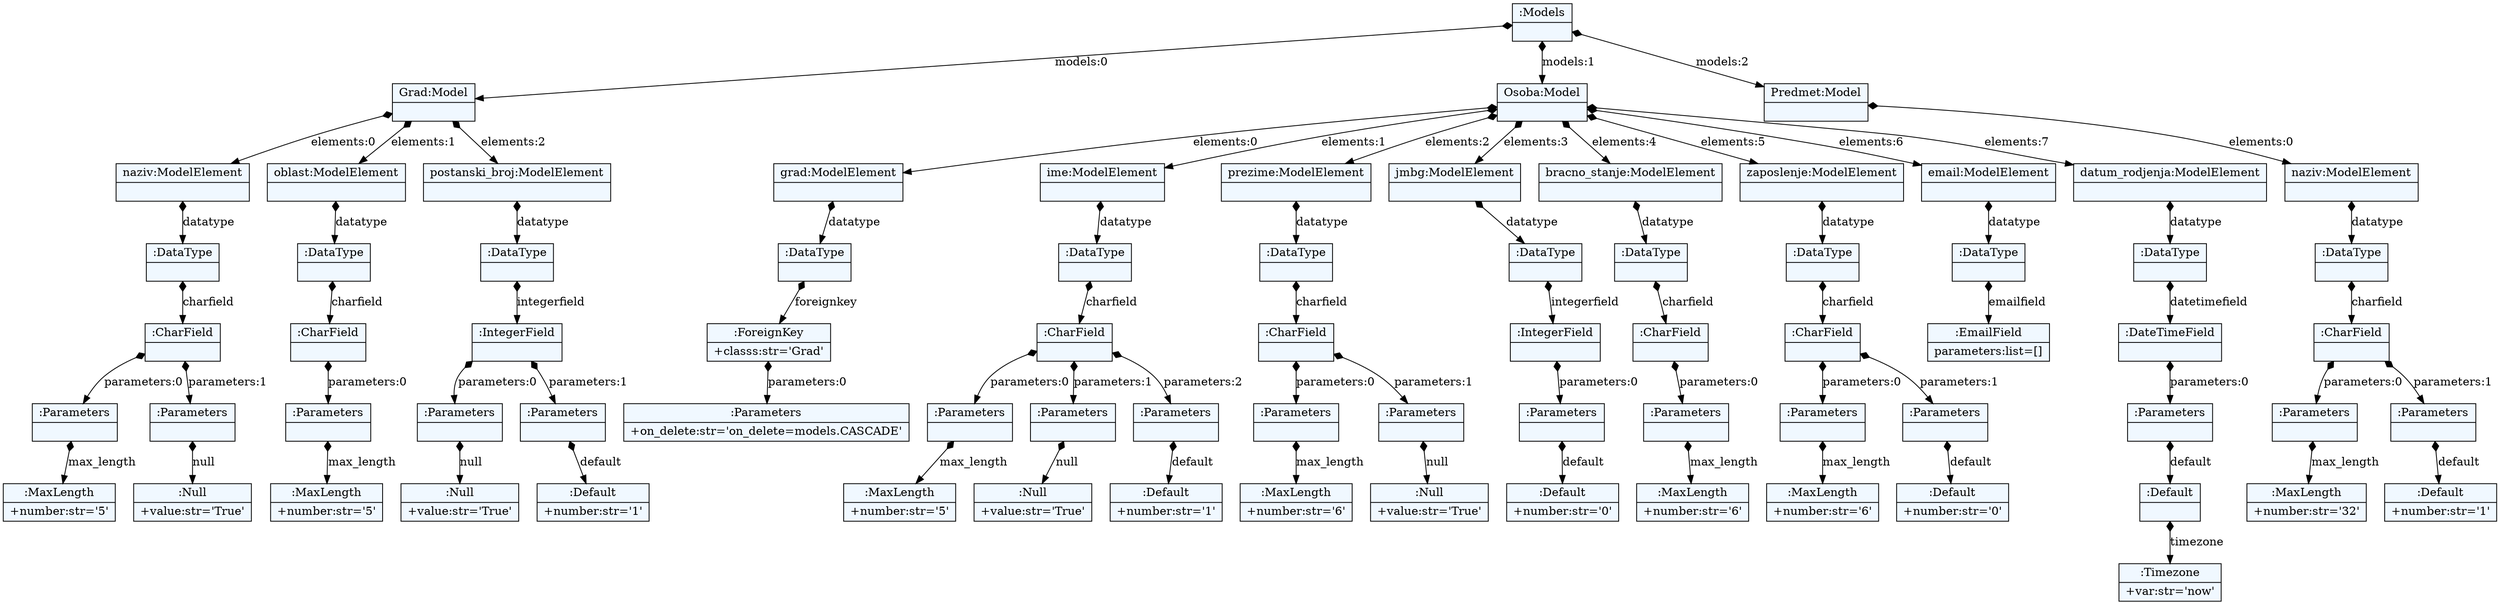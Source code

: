 
    digraph xtext {
    fontname = "Bitstream Vera Sans"
    fontsize = 8
    node[
        shape=record,
        style=filled,
        fillcolor=aliceblue
    ]
    nodesep = 0.3
    edge[dir=black,arrowtail=empty]


1373621437664 -> 1373621476152 [label="models:0" arrowtail=diamond dir=both]
1373621476152 -> 1373621476712 [label="elements:0" arrowtail=diamond dir=both]
1373621476712 -> 1373621426776 [label="datatype" arrowtail=diamond dir=both]
1373621426776 -> 1373621476544 [label="charfield" arrowtail=diamond dir=both]
1373621476544 -> 1373621476992 [label="parameters:0" arrowtail=diamond dir=both]
1373621476992 -> 1373621477104 [label="max_length" arrowtail=diamond dir=both]
1373621477104[label="{:MaxLength|+number:str='5'\l}"]
1373621476992[label="{:Parameters|}"]
1373621476544 -> 1373621477048 [label="parameters:1" arrowtail=diamond dir=both]
1373621477048 -> 1373621477216 [label="null" arrowtail=diamond dir=both]
1373621477216[label="{:Null|+value:str='True'\l}"]
1373621477048[label="{:Parameters|}"]
1373621476544[label="{:CharField|}"]
1373621426776[label="{:DataType|}"]
1373621476712[label="{naziv:ModelElement|}"]
1373621476152 -> 1373621476208 [label="elements:1" arrowtail=diamond dir=both]
1373621476208 -> 1373621476376 [label="datatype" arrowtail=diamond dir=both]
1373621476376 -> 1373621476936 [label="charfield" arrowtail=diamond dir=both]
1373621476936 -> 1373621461120 [label="parameters:0" arrowtail=diamond dir=both]
1373621461120 -> 1373621461176 [label="max_length" arrowtail=diamond dir=both]
1373621461176[label="{:MaxLength|+number:str='5'\l}"]
1373621461120[label="{:Parameters|}"]
1373621476936[label="{:CharField|}"]
1373621476376[label="{:DataType|}"]
1373621476208[label="{oblast:ModelElement|}"]
1373621476152 -> 1373621476824 [label="elements:2" arrowtail=diamond dir=both]
1373621476824 -> 1373621476880 [label="datatype" arrowtail=diamond dir=both]
1373621476880 -> 1373621477272 [label="integerfield" arrowtail=diamond dir=both]
1373621477272 -> 1373621461400 [label="parameters:0" arrowtail=diamond dir=both]
1373621461400 -> 1373621461456 [label="null" arrowtail=diamond dir=both]
1373621461456[label="{:Null|+value:str='True'\l}"]
1373621461400[label="{:Parameters|}"]
1373621477272 -> 1373621461344 [label="parameters:1" arrowtail=diamond dir=both]
1373621461344 -> 1373621461568 [label="default" arrowtail=diamond dir=both]
1373621461568[label="{:Default|+number:str='1'\l}"]
1373621461344[label="{:Parameters|}"]
1373621477272[label="{:IntegerField|}"]
1373621476880[label="{:DataType|}"]
1373621476824[label="{postanski_broj:ModelElement|}"]
1373621476152[label="{Grad:Model|}"]
1373621437664 -> 1373621476320 [label="models:1" arrowtail=diamond dir=both]
1373621476320 -> 1373621476432 [label="elements:0" arrowtail=diamond dir=both]
1373621476432 -> 1373621477328 [label="datatype" arrowtail=diamond dir=both]
1373621477328 -> 1373621461232 [label="foreignkey" arrowtail=diamond dir=both]
1373621461232 -> 1373621461736 [label="parameters:0" arrowtail=diamond dir=both]
1373621461736[label="{:Parameters|+on_delete:str='on_delete=models.CASCADE'\l}"]
1373621461232[label="{:ForeignKey|+classs:str='Grad'\l}"]
1373621477328[label="{:DataType|}"]
1373621476432[label="{grad:ModelElement|}"]
1373621476320 -> 1373621477160 [label="elements:1" arrowtail=diamond dir=both]
1373621477160 -> 1373621461512 [label="datatype" arrowtail=diamond dir=both]
1373621461512 -> 1373621461624 [label="charfield" arrowtail=diamond dir=both]
1373621461624 -> 1373621462016 [label="parameters:0" arrowtail=diamond dir=both]
1373621462016 -> 1373621462128 [label="max_length" arrowtail=diamond dir=both]
1373621462128[label="{:MaxLength|+number:str='5'\l}"]
1373621462016[label="{:Parameters|}"]
1373621461624 -> 1373621462072 [label="parameters:1" arrowtail=diamond dir=both]
1373621462072 -> 1373621462240 [label="null" arrowtail=diamond dir=both]
1373621462240[label="{:Null|+value:str='True'\l}"]
1373621462072[label="{:Parameters|}"]
1373621461624 -> 1373621462184 [label="parameters:2" arrowtail=diamond dir=both]
1373621462184 -> 1373621462296 [label="default" arrowtail=diamond dir=both]
1373621462296[label="{:Default|+number:str='1'\l}"]
1373621462184[label="{:Parameters|}"]
1373621461624[label="{:CharField|}"]
1373621461512[label="{:DataType|}"]
1373621477160[label="{ime:ModelElement|}"]
1373621476320 -> 1373621461064 [label="elements:2" arrowtail=diamond dir=both]
1373621461064 -> 1373621461792 [label="datatype" arrowtail=diamond dir=both]
1373621461792 -> 1373621461904 [label="charfield" arrowtail=diamond dir=both]
1373621461904 -> 1373621462576 [label="parameters:0" arrowtail=diamond dir=both]
1373621462576 -> 1373621462632 [label="max_length" arrowtail=diamond dir=both]
1373621462632[label="{:MaxLength|+number:str='6'\l}"]
1373621462576[label="{:Parameters|}"]
1373621461904 -> 1373621462520 [label="parameters:1" arrowtail=diamond dir=both]
1373621462520 -> 1373621462744 [label="null" arrowtail=diamond dir=both]
1373621462744[label="{:Null|+value:str='True'\l}"]
1373621462520[label="{:Parameters|}"]
1373621461904[label="{:CharField|}"]
1373621461792[label="{:DataType|}"]
1373621461064[label="{prezime:ModelElement|}"]
1373621476320 -> 1373621461288 [label="elements:3" arrowtail=diamond dir=both]
1373621461288 -> 1373621461960 [label="datatype" arrowtail=diamond dir=both]
1373621461960 -> 1373621462408 [label="integerfield" arrowtail=diamond dir=both]
1373621462408 -> 1373621462968 [label="parameters:0" arrowtail=diamond dir=both]
1373621462968 -> 1373621463024 [label="default" arrowtail=diamond dir=both]
1373621463024[label="{:Default|+number:str='0'\l}"]
1373621462968[label="{:Parameters|}"]
1373621462408[label="{:IntegerField|}"]
1373621461960[label="{:DataType|}"]
1373621461288[label="{jmbg:ModelElement|}"]
1373621476320 -> 1373621461680 [label="elements:4" arrowtail=diamond dir=both]
1373621461680 -> 1373621462464 [label="datatype" arrowtail=diamond dir=both]
1373621462464 -> 1373621462800 [label="charfield" arrowtail=diamond dir=both]
1373621462800 -> 1373621463248 [label="parameters:0" arrowtail=diamond dir=both]
1373621463248 -> 1373621463304 [label="max_length" arrowtail=diamond dir=both]
1373621463304[label="{:MaxLength|+number:str='6'\l}"]
1373621463248[label="{:Parameters|}"]
1373621462800[label="{:CharField|}"]
1373621462464[label="{:DataType|}"]
1373621461680[label="{bracno_stanje:ModelElement|}"]
1373621476320 -> 1373621461848 [label="elements:5" arrowtail=diamond dir=both]
1373621461848 -> 1373621462856 [label="datatype" arrowtail=diamond dir=both]
1373621462856 -> 1373621463136 [label="charfield" arrowtail=diamond dir=both]
1373621463136 -> 1373621463528 [label="parameters:0" arrowtail=diamond dir=both]
1373621463528 -> 1373621463584 [label="max_length" arrowtail=diamond dir=both]
1373621463584[label="{:MaxLength|+number:str='6'\l}"]
1373621463528[label="{:Parameters|}"]
1373621463136 -> 1373621463472 [label="parameters:1" arrowtail=diamond dir=both]
1373621463472 -> 1373621463696 [label="default" arrowtail=diamond dir=both]
1373621463696[label="{:Default|+number:str='0'\l}"]
1373621463472[label="{:Parameters|}"]
1373621463136[label="{:CharField|}"]
1373621462856[label="{:DataType|}"]
1373621461848[label="{zaposlenje:ModelElement|}"]
1373621476320 -> 1373621462352 [label="elements:6" arrowtail=diamond dir=both]
1373621462352 -> 1373621463080 [label="datatype" arrowtail=diamond dir=both]
1373621463080 -> 1373621463416 [label="emailfield" arrowtail=diamond dir=both]
1373621463416[label="{:EmailField|parameters:list=[]\l}"]
1373621463080[label="{:DataType|}"]
1373621462352[label="{email:ModelElement|}"]
1373621476320 -> 1373621462688 [label="elements:7" arrowtail=diamond dir=both]
1373621462688 -> 1373621463360 [label="datatype" arrowtail=diamond dir=both]
1373621463360 -> 1373621463808 [label="datetimefield" arrowtail=diamond dir=both]
1373621463808 -> 1373621464032 [label="parameters:0" arrowtail=diamond dir=both]
1373621464032 -> 1373621464144 [label="default" arrowtail=diamond dir=both]
1373621464144 -> 1373621464312 [label="timezone" arrowtail=diamond dir=both]
1373621464312[label="{:Timezone|+var:str='now'\l}"]
1373621464144[label="{:Default|}"]
1373621464032[label="{:Parameters|}"]
1373621463808[label="{:DateTimeField|}"]
1373621463360[label="{:DataType|}"]
1373621462688[label="{datum_rodjenja:ModelElement|}"]
1373621476320[label="{Osoba:Model|}"]
1373621437664 -> 1373621476656 [label="models:2" arrowtail=diamond dir=both]
1373621476656 -> 1373621462912 [label="elements:0" arrowtail=diamond dir=both]
1373621462912 -> 1373621463920 [label="datatype" arrowtail=diamond dir=both]
1373621463920 -> 1373621463864 [label="charfield" arrowtail=diamond dir=both]
1373621463864 -> 1373621464424 [label="parameters:0" arrowtail=diamond dir=both]
1373621464424 -> 1373621464480 [label="max_length" arrowtail=diamond dir=both]
1373621464480[label="{:MaxLength|+number:str='32'\l}"]
1373621464424[label="{:Parameters|}"]
1373621463864 -> 1373621464536 [label="parameters:1" arrowtail=diamond dir=both]
1373621464536 -> 1373621464648 [label="default" arrowtail=diamond dir=both]
1373621464648[label="{:Default|+number:str='1'\l}"]
1373621464536[label="{:Parameters|}"]
1373621463864[label="{:CharField|}"]
1373621463920[label="{:DataType|}"]
1373621462912[label="{naziv:ModelElement|}"]
1373621476656[label="{Predmet:Model|}"]
1373621437664[label="{:Models|}"]

}
